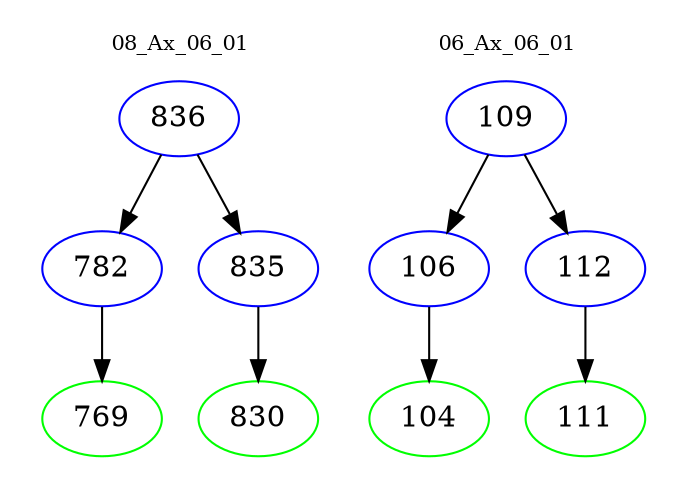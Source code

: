 digraph{
subgraph cluster_0 {
color = white
label = "08_Ax_06_01";
fontsize=10;
T0_836 [label="836", color="blue"]
T0_836 -> T0_782 [color="black"]
T0_782 [label="782", color="blue"]
T0_782 -> T0_769 [color="black"]
T0_769 [label="769", color="green"]
T0_836 -> T0_835 [color="black"]
T0_835 [label="835", color="blue"]
T0_835 -> T0_830 [color="black"]
T0_830 [label="830", color="green"]
}
subgraph cluster_1 {
color = white
label = "06_Ax_06_01";
fontsize=10;
T1_109 [label="109", color="blue"]
T1_109 -> T1_106 [color="black"]
T1_106 [label="106", color="blue"]
T1_106 -> T1_104 [color="black"]
T1_104 [label="104", color="green"]
T1_109 -> T1_112 [color="black"]
T1_112 [label="112", color="blue"]
T1_112 -> T1_111 [color="black"]
T1_111 [label="111", color="green"]
}
}
